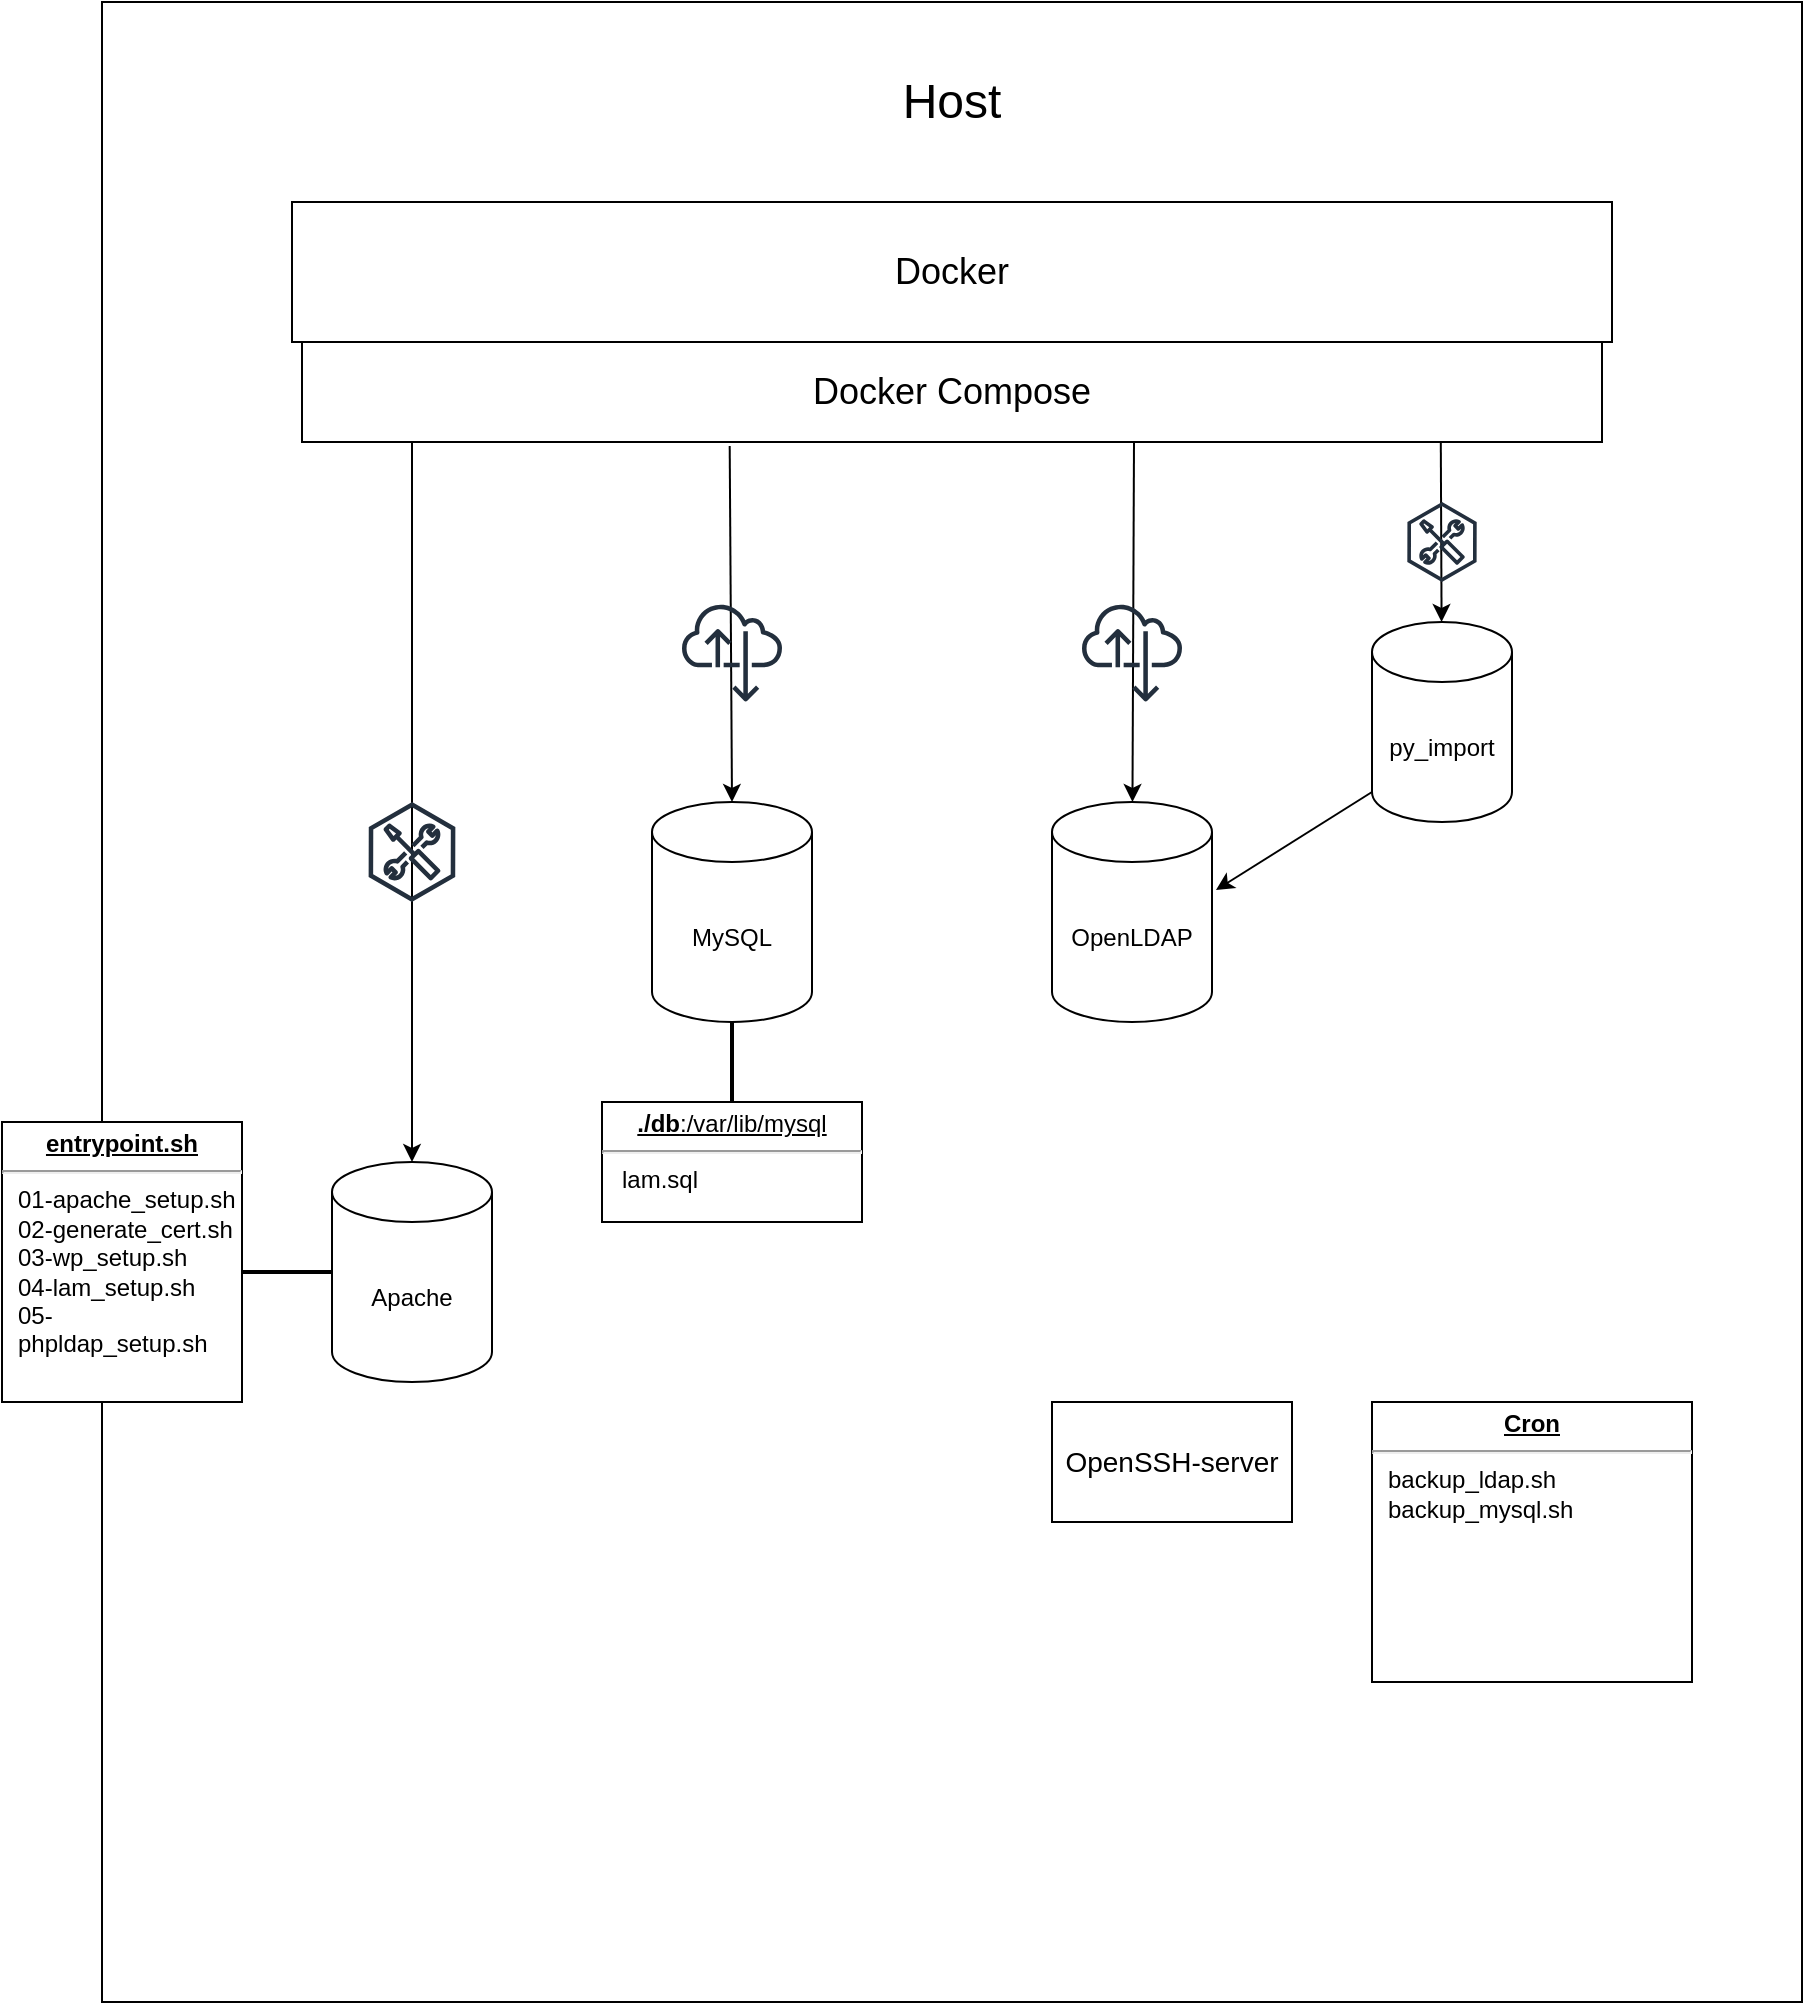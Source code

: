 <mxfile version="23.0.2" type="device">
  <diagram name="Page-1" id="kltshTWYPU8yn0RGFFcA">
    <mxGraphModel dx="1900" dy="637" grid="1" gridSize="10" guides="1" tooltips="1" connect="1" arrows="1" fold="1" page="1" pageScale="1" pageWidth="850" pageHeight="1100" math="0" shadow="0">
      <root>
        <mxCell id="0" />
        <mxCell id="1" parent="0" />
        <mxCell id="qMMTENgqve7BETuRsPp--1" value="" style="rounded=0;whiteSpace=wrap;html=1;" parent="1" vertex="1">
          <mxGeometry width="850" height="1000" as="geometry" />
        </mxCell>
        <mxCell id="D2HxOhX7Hvjd5KDJfN-q-5" value="&lt;div&gt;&lt;font style=&quot;font-size: 18px;&quot;&gt;Docker&lt;/font&gt;&lt;/div&gt;" style="rounded=0;whiteSpace=wrap;html=1;" parent="1" vertex="1">
          <mxGeometry x="95" y="100" width="660" height="70" as="geometry" />
        </mxCell>
        <mxCell id="D2HxOhX7Hvjd5KDJfN-q-10" value="py_import" style="shape=cylinder3;whiteSpace=wrap;html=1;boundedLbl=1;backgroundOutline=1;size=15;" parent="1" vertex="1">
          <mxGeometry x="635" y="310" width="70" height="100" as="geometry" />
        </mxCell>
        <mxCell id="D2HxOhX7Hvjd5KDJfN-q-11" value="OpenLDAP" style="shape=cylinder3;whiteSpace=wrap;html=1;boundedLbl=1;backgroundOutline=1;size=15;" parent="1" vertex="1">
          <mxGeometry x="475" y="400" width="80" height="110" as="geometry" />
        </mxCell>
        <mxCell id="D2HxOhX7Hvjd5KDJfN-q-13" value="MySQL" style="shape=cylinder3;whiteSpace=wrap;html=1;boundedLbl=1;backgroundOutline=1;size=15;" parent="1" vertex="1">
          <mxGeometry x="275" y="400" width="80" height="110" as="geometry" />
        </mxCell>
        <mxCell id="D2HxOhX7Hvjd5KDJfN-q-16" value="" style="endArrow=classic;html=1;rounded=0;movable=1;resizable=1;rotatable=1;deletable=1;editable=1;locked=0;connectable=1;exitX=0.64;exitY=1;exitDx=0;exitDy=0;exitPerimeter=0;" parent="1" source="qMMTENgqve7BETuRsPp--2" target="D2HxOhX7Hvjd5KDJfN-q-11" edge="1">
          <mxGeometry width="50" height="50" relative="1" as="geometry">
            <mxPoint x="515" y="240" as="sourcePoint" />
            <mxPoint x="445" y="480" as="targetPoint" />
          </mxGeometry>
        </mxCell>
        <mxCell id="D2HxOhX7Hvjd5KDJfN-q-17" value="" style="endArrow=classic;html=1;rounded=0;entryX=0.5;entryY=0;entryDx=0;entryDy=0;entryPerimeter=0;movable=1;resizable=1;rotatable=1;deletable=1;editable=1;locked=0;connectable=1;exitX=0.329;exitY=1.04;exitDx=0;exitDy=0;exitPerimeter=0;" parent="1" source="qMMTENgqve7BETuRsPp--2" target="D2HxOhX7Hvjd5KDJfN-q-13" edge="1">
          <mxGeometry width="50" height="50" relative="1" as="geometry">
            <mxPoint x="315" y="240" as="sourcePoint" />
            <mxPoint x="445" y="480" as="targetPoint" />
          </mxGeometry>
        </mxCell>
        <mxCell id="D2HxOhX7Hvjd5KDJfN-q-18" value="" style="endArrow=classic;html=1;rounded=0;exitX=0.87;exitY=1.043;exitDx=0;exitDy=0;exitPerimeter=0;movable=1;resizable=1;rotatable=1;deletable=1;editable=1;locked=0;connectable=1;" parent="1" source="D2HxOhX7Hvjd5KDJfN-q-5" target="D2HxOhX7Hvjd5KDJfN-q-10" edge="1">
          <mxGeometry width="50" height="50" relative="1" as="geometry">
            <mxPoint x="395" y="530" as="sourcePoint" />
            <mxPoint x="445" y="480" as="targetPoint" />
          </mxGeometry>
        </mxCell>
        <mxCell id="D2HxOhX7Hvjd5KDJfN-q-19" value="" style="endArrow=classic;html=1;rounded=0;entryX=0.5;entryY=0;entryDx=0;entryDy=0;entryPerimeter=0;movable=1;resizable=1;rotatable=1;deletable=1;editable=1;locked=0;connectable=1;" parent="1" target="D2HxOhX7Hvjd5KDJfN-q-12" edge="1">
          <mxGeometry width="50" height="50" relative="1" as="geometry">
            <mxPoint x="155" y="220" as="sourcePoint" />
            <mxPoint x="445" y="480" as="targetPoint" />
          </mxGeometry>
        </mxCell>
        <mxCell id="D2HxOhX7Hvjd5KDJfN-q-20" value="" style="endArrow=classic;html=1;rounded=0;exitX=0;exitY=1;exitDx=0;exitDy=-15;exitPerimeter=0;entryX=1.025;entryY=0.4;entryDx=0;entryDy=0;entryPerimeter=0;" parent="1" source="D2HxOhX7Hvjd5KDJfN-q-10" target="D2HxOhX7Hvjd5KDJfN-q-11" edge="1">
          <mxGeometry width="50" height="50" relative="1" as="geometry">
            <mxPoint x="395" y="530" as="sourcePoint" />
            <mxPoint x="445" y="480" as="targetPoint" />
          </mxGeometry>
        </mxCell>
        <mxCell id="D2HxOhX7Hvjd5KDJfN-q-23" value="" style="sketch=0;outlineConnect=0;fontColor=#232F3E;gradientColor=none;fillColor=#232F3D;strokeColor=none;dashed=0;verticalLabelPosition=bottom;verticalAlign=top;align=center;html=1;fontSize=12;fontStyle=0;aspect=fixed;pointerEvents=1;shape=mxgraph.aws4.internet_alt22;" parent="1" vertex="1">
          <mxGeometry x="290" y="300" width="50" height="50" as="geometry" />
        </mxCell>
        <mxCell id="D2HxOhX7Hvjd5KDJfN-q-25" value="" style="sketch=0;outlineConnect=0;fontColor=#232F3E;gradientColor=none;fillColor=#232F3D;strokeColor=none;dashed=0;verticalLabelPosition=bottom;verticalAlign=top;align=center;html=1;fontSize=12;fontStyle=0;aspect=fixed;pointerEvents=1;shape=mxgraph.aws4.external_toolkit;" parent="1" vertex="1">
          <mxGeometry x="133.2" y="400" width="43.59" height="50" as="geometry" />
        </mxCell>
        <mxCell id="D2HxOhX7Hvjd5KDJfN-q-26" value="" style="sketch=0;outlineConnect=0;fontColor=#232F3E;gradientColor=none;fillColor=#232F3D;strokeColor=none;dashed=0;verticalLabelPosition=bottom;verticalAlign=top;align=center;html=1;fontSize=12;fontStyle=0;aspect=fixed;pointerEvents=1;shape=mxgraph.aws4.internet_alt22;" parent="1" vertex="1">
          <mxGeometry x="490" y="300" width="50" height="50" as="geometry" />
        </mxCell>
        <mxCell id="D2HxOhX7Hvjd5KDJfN-q-27" value="" style="sketch=0;outlineConnect=0;fontColor=#232F3E;gradientColor=none;fillColor=#232F3D;strokeColor=none;dashed=0;verticalLabelPosition=bottom;verticalAlign=top;align=center;html=1;fontSize=12;fontStyle=0;aspect=fixed;pointerEvents=1;shape=mxgraph.aws4.external_toolkit;" parent="1" vertex="1">
          <mxGeometry x="652.57" y="250" width="34.87" height="40" as="geometry" />
        </mxCell>
        <mxCell id="qMMTENgqve7BETuRsPp--2" value="&lt;font style=&quot;font-size: 18px;&quot;&gt;Docker Compose&lt;br&gt;&lt;/font&gt;" style="rounded=0;whiteSpace=wrap;html=1;" parent="1" vertex="1">
          <mxGeometry x="100" y="170" width="650" height="50" as="geometry" />
        </mxCell>
        <mxCell id="qMMTENgqve7BETuRsPp--5" value="&lt;p style=&quot;margin:0px;margin-top:4px;text-align:center;text-decoration:underline;&quot;&gt;&lt;b&gt;Cron&lt;/b&gt;&lt;br&gt;&lt;/p&gt;&lt;hr&gt;&lt;p style=&quot;margin:0px;margin-left:8px;&quot;&gt;backup_ldap.sh&lt;/p&gt;&lt;p style=&quot;margin:0px;margin-left:8px;&quot;&gt;backup_mysql.sh&lt;br&gt;&lt;/p&gt;" style="verticalAlign=top;align=left;overflow=fill;fontSize=12;fontFamily=Helvetica;html=1;whiteSpace=wrap;" parent="1" vertex="1">
          <mxGeometry x="635" y="700" width="160" height="140" as="geometry" />
        </mxCell>
        <mxCell id="qMMTENgqve7BETuRsPp--7" value="&lt;div style=&quot;font-size: 13px;&quot;&gt;&lt;font style=&quot;font-size: 14px;&quot;&gt;OpenSSH-server&lt;/font&gt;&lt;/div&gt;" style="rounded=0;whiteSpace=wrap;html=1;" parent="1" vertex="1">
          <mxGeometry x="475" y="700" width="120" height="60" as="geometry" />
        </mxCell>
        <mxCell id="qMMTENgqve7BETuRsPp--8" value="&lt;font style=&quot;font-size: 24px;&quot;&gt;Host&lt;/font&gt;" style="rounded=0;whiteSpace=wrap;html=1;fillColor=default;strokeColor=none;" parent="1" vertex="1">
          <mxGeometry x="365" y="20" width="120" height="60" as="geometry" />
        </mxCell>
        <mxCell id="Et8f4uAZvkp_d4TLXR1U-1" value="&lt;p style=&quot;margin:0px;margin-top:4px;text-align:center;text-decoration:underline;&quot;&gt;&lt;b&gt;entrypoint.sh&lt;/b&gt;&lt;br&gt;&lt;/p&gt;&lt;hr&gt;&lt;p style=&quot;margin:0px;margin-left:8px;&quot;&gt;01-apache_setup.sh&lt;/p&gt;&lt;p style=&quot;margin:0px;margin-left:8px;&quot;&gt;02-generate_cert.sh&lt;/p&gt;&lt;p style=&quot;margin:0px;margin-left:8px;&quot;&gt;03-wp_setup.sh&lt;/p&gt;&lt;p style=&quot;margin:0px;margin-left:8px;&quot;&gt;04-lam_setup.sh&lt;/p&gt;&lt;p style=&quot;margin:0px;margin-left:8px;&quot;&gt;05-phpldap_setup.sh&lt;br&gt;&lt;/p&gt;" style="verticalAlign=top;align=left;overflow=fill;fontSize=12;fontFamily=Helvetica;html=1;whiteSpace=wrap;" vertex="1" parent="1">
          <mxGeometry x="-50" y="560" width="120" height="140" as="geometry" />
        </mxCell>
        <mxCell id="Et8f4uAZvkp_d4TLXR1U-4" value="&lt;p style=&quot;margin:0px;margin-top:4px;text-align:center;text-decoration:underline;&quot;&gt;&lt;b&gt;./db&lt;/b&gt;:/var/lib/mysql&lt;br&gt;&lt;/p&gt;&lt;hr&gt;&lt;div&gt;&amp;nbsp;&amp;nbsp; lam.sql&lt;/div&gt;" style="verticalAlign=top;align=left;overflow=fill;fontSize=12;fontFamily=Helvetica;html=1;whiteSpace=wrap;" vertex="1" parent="1">
          <mxGeometry x="250" y="550" width="130" height="60" as="geometry" />
        </mxCell>
        <mxCell id="Et8f4uAZvkp_d4TLXR1U-5" value="" style="line;strokeWidth=2;html=1;" vertex="1" parent="1">
          <mxGeometry x="70" y="630" width="50" height="10" as="geometry" />
        </mxCell>
        <mxCell id="D2HxOhX7Hvjd5KDJfN-q-12" value="Apache" style="shape=cylinder3;whiteSpace=wrap;html=1;boundedLbl=1;backgroundOutline=1;size=15;" parent="1" vertex="1">
          <mxGeometry x="115" y="580" width="80" height="110" as="geometry" />
        </mxCell>
        <mxCell id="Et8f4uAZvkp_d4TLXR1U-6" value="" style="line;strokeWidth=2;direction=south;html=1;" vertex="1" parent="1">
          <mxGeometry x="310" y="510" width="10" height="40" as="geometry" />
        </mxCell>
      </root>
    </mxGraphModel>
  </diagram>
</mxfile>
